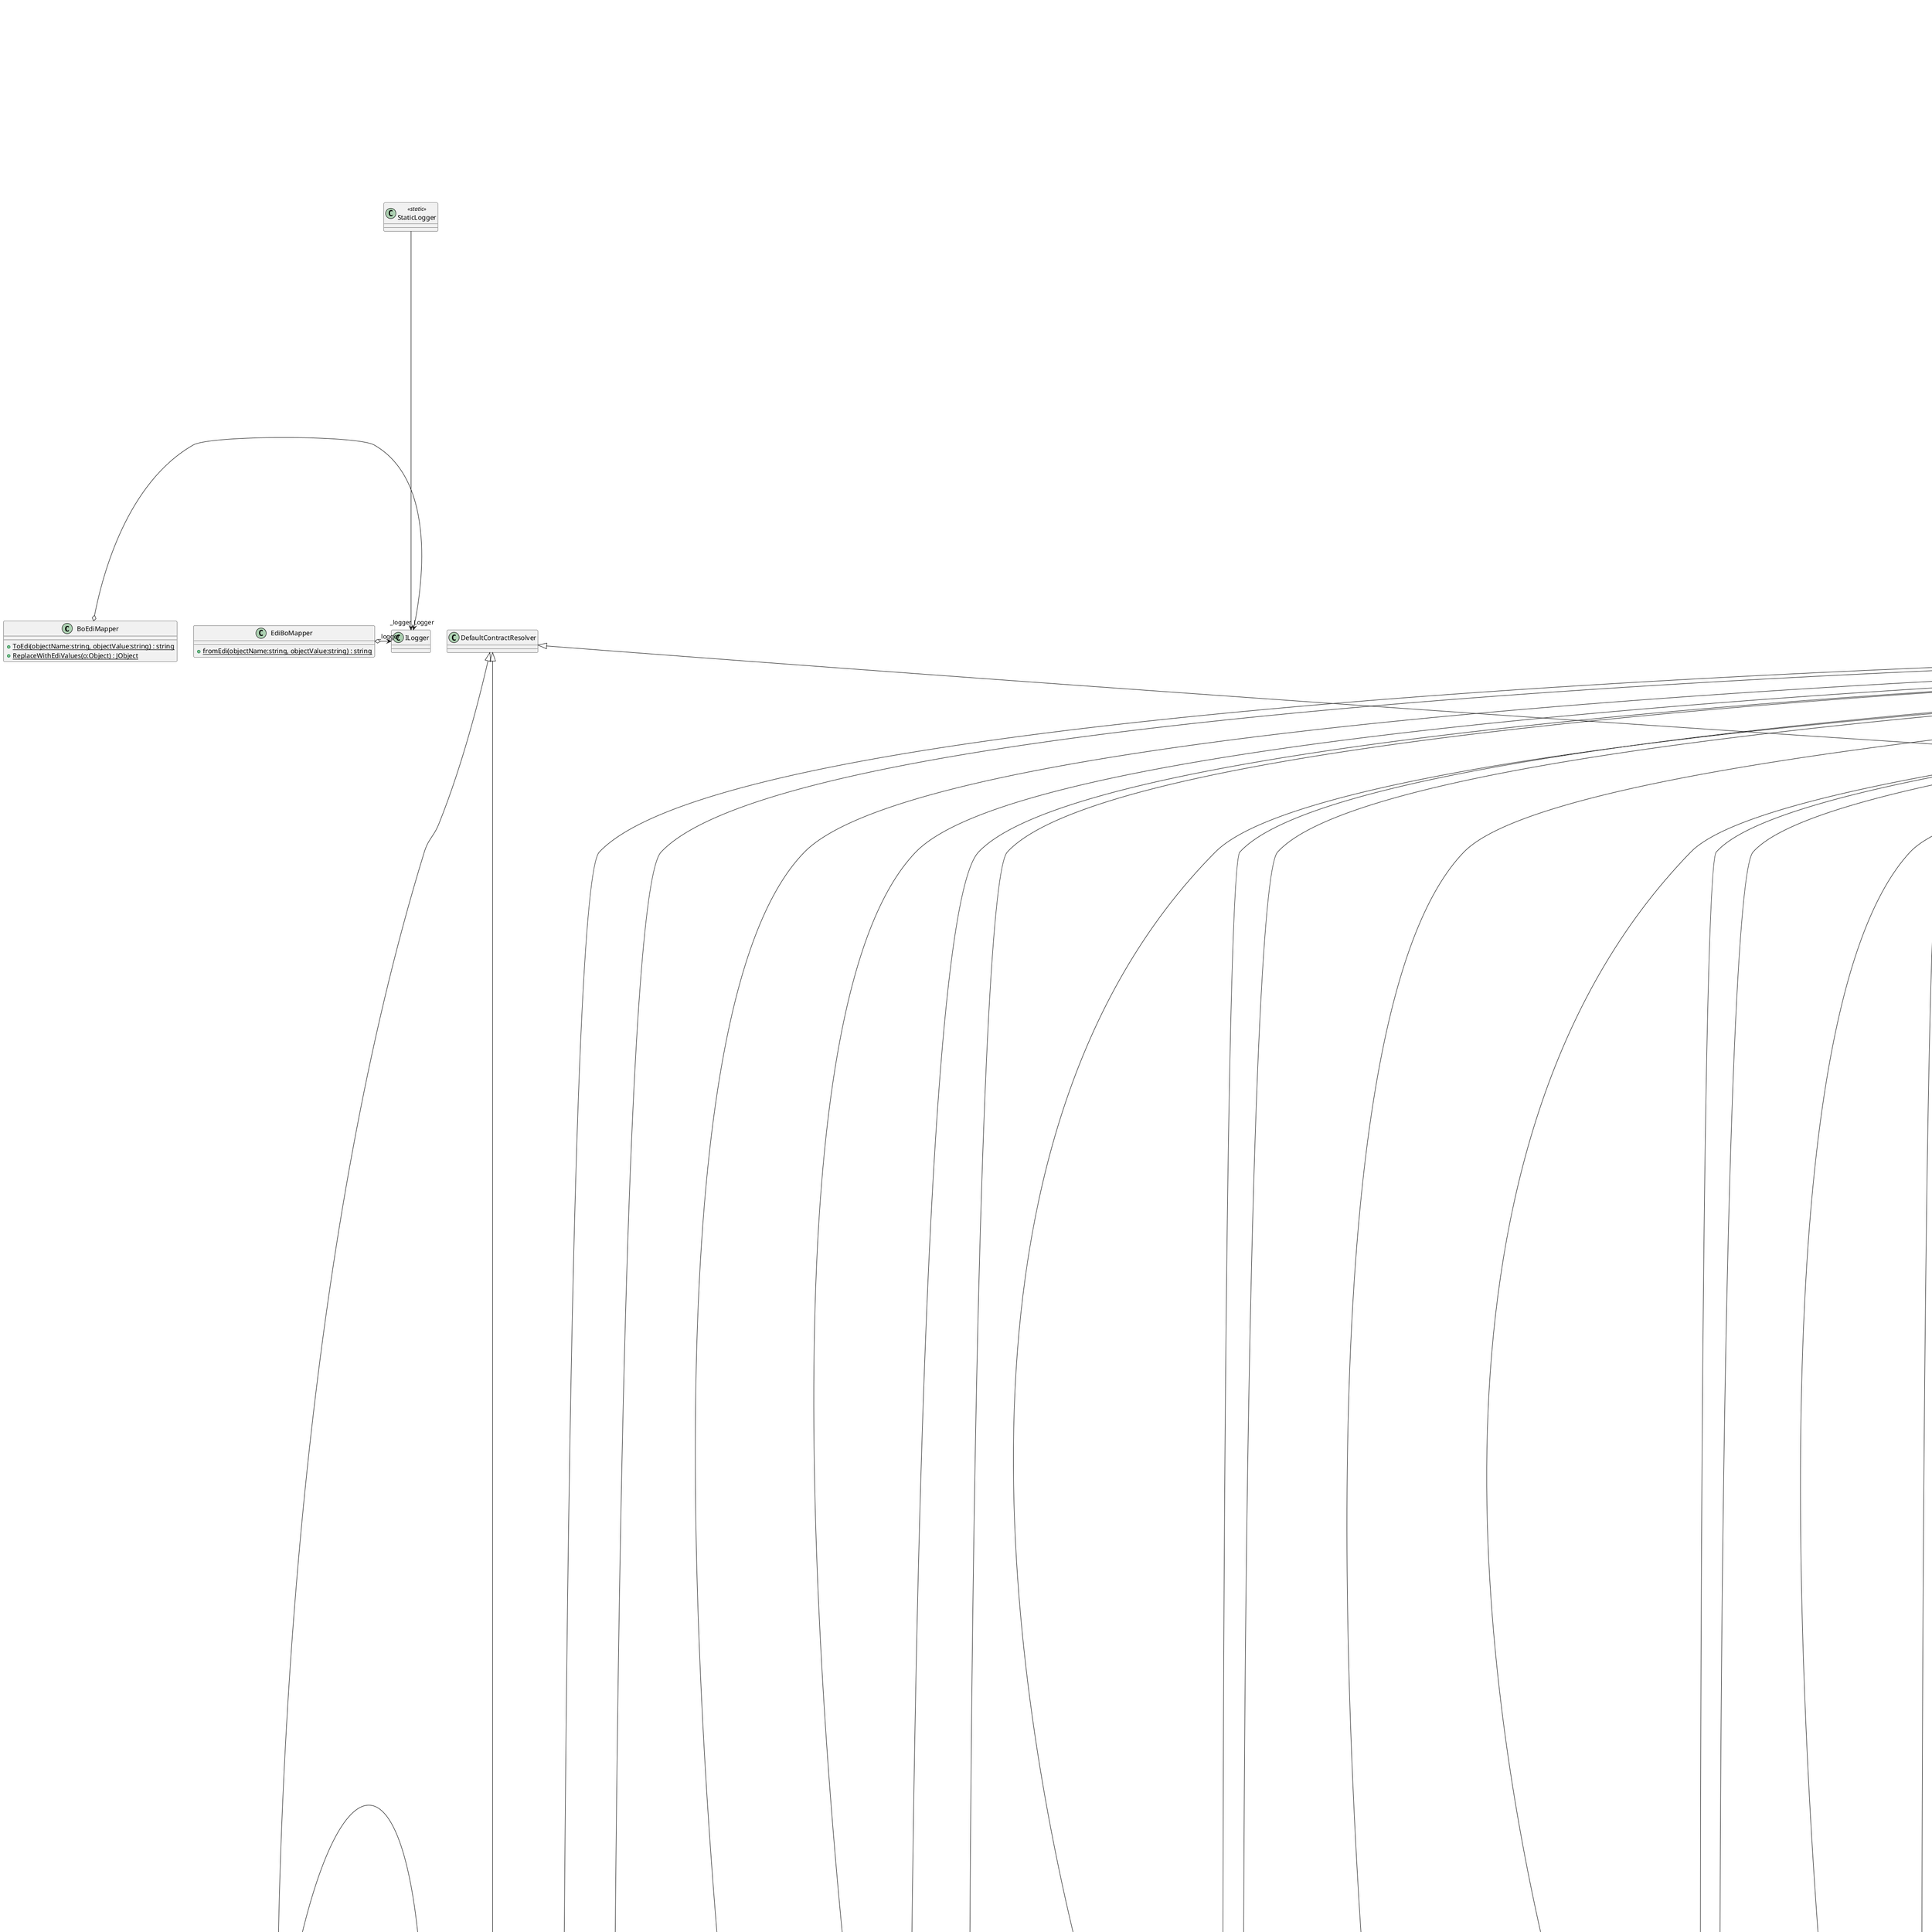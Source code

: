 @startuml
class BoEdiMapper {
    + {static} ToEdi(objectName:string, objectValue:string) : string
    + {static} ReplaceWithEdiValues(o:Object) : JObject
}
BoEdiMapper o-> "_logger" ILogger
abstract class BoMapper {
    + {static} <<readonly>> packagePrefix : string = "BO4E.BO"
    + {static} MapObject(jobject:JObject, lenient:LenientParsing) : BusinessObject
    + {static} MapObject(jobject:JObject, userPropertiesWhiteList:HashSet<string>, lenient:LenientParsing) : BusinessObject
    + {static} MapObject(businessObjectName:string, jobject:JObject, lenient:LenientParsing) : BusinessObject
    + {static} MapObject(businessObjectType:Type, jobject:JObject, lenient:LenientParsing) : BusinessObject
    + {static} MapObject(jobject:JObject, lenient:LenientParsing) : BusinessObjectType
    + {static} MapObject(businessObjectName:string, jobject:JObject, userPropertiesWhiteList:HashSet<string>, lenient:LenientParsing) : BusinessObject
    + {static} MapObject(businessObjectType:Type, jobject:JObject, userPropertiesWhiteList:HashSet<string>, lenient:LenientParsing) : BusinessObject
    + {static} MapObject(jobject:JObject, userPropertiesWhiteList:HashSet<string>, lenient:LenientParsing) : BusinessObjectType
    + {static} GetValidBoNames() : HashSet<string>
    + {static} GetTypeForBoName(businessObjectName:string) : Type
    + {static} GetJsonSchemeFor(businessObjectName:string) : JSchema
    + {static} GetJsonSchemeFor(businessObjectType:Type) : JSchema
    + {static} GetAnnotatedFields(boName:string) : FieldInfo[]
    + {static} GetAnnotatedFields(type:Type) : FieldInfo[]
    + {static} GetAnnotatedFields(boType:Type, attributeType:Type) : FieldInfo[]
    + {static} GetAnnotatedFields(boName:string, attributeType:Type) : FieldInfo[]
}
class EdiBoMapper {
    + {static} fromEdi(objectName:string, objectValue:string) : string
}
EdiBoMapper o-> "_logger" ILogger
class StaticLogger <<static>> {
}
StaticLogger --> "Logger" ILogger
class UserPropertiesDataContractResolver {
    + UserPropertiesDataContractResolver(userPropertiesWhiteList:HashSet<string>)
    + <<override>> ResolveContract(type:Type) : JsonContract
}
DefaultContractResolver <|-- UserPropertiesDataContractResolver
UserPropertiesDataContractResolver o-> "Instance" UserPropertiesDataContractResolver
class Angebot {
    + Angebotsnummer : string <<get>> <<set>>
    + Anfragereferenz : string <<get>> <<set>>
    + Angebotsdatum : string <<get>> <<set>>
}
class "List`1"<T> {
}
BusinessObject <|-- Angebot
Angebot --> "Sparte" Sparte
Angebot --> "Bindefrist" DateTime
Angebot --> "Angebotgeber" Geschaeftspartner
Angebot --> "Angebotnehmer" Geschaeftspartner
Angebot --> "UnterzeichnerAngebotsnehmer" Ansprechpartner
Angebot --> "UnterzeichnerAngebotsgeber" Ansprechpartner
Angebot --> "Varianten<Angebotsvariante>" "List`1"
class Ansprechpartner {
    + Anrede : Anrede? <<get>> <<set>>
    + IndividuelleAnrede : string <<get>> <<set>>
    + Titel : Titel?
    + Vorname : string <<get>> <<set>>
    + Nachname : string <<get>> <<set>>
    + EMailAdresse : string <<get>> <<set>>
    + Kommentar : string <<get>> <<set>>
}
class "List`1"<T> {
}
BusinessObject <|-- Ansprechpartner
Ansprechpartner --> "Geschaeftspartner" Geschaeftspartner
Ansprechpartner --> "Adresse" Adresse
Ansprechpartner --> "Rufnummer<Rufnummer>" "List`1"
Ansprechpartner --> "Zustaendigkeit<Zustaendigkeit>" "List`1"
class Benachrichtigung {
    + BenachrichtigungsId : string <<get>> <<set>>
    + Kurztext : string <<get>> <<set>>
    + Kategorie : string <<get>> <<set>>
    + Bearbeiter : string <<get>> <<set>>
    + Deadline : DateTime? <<get>> <<set>>
}
class "List`1"<T> {
}
BusinessObject <|-- Benachrichtigung
Benachrichtigung --> "Prioritaet" Prioritaet
Benachrichtigung --> "Bearbeitungsstatus" Bearbeitungsstatus
Benachrichtigung --> "ErstellungsZeitpunkt" DateTime
Benachrichtigung --> "Notizen<Notiz>" "List`1"
Benachrichtigung --> "Aufgaben<Aufgabe>" "List`1"
Benachrichtigung --> "Infos<GenericStringStringInfo>" "List`1"
abstract class BusinessObject {
    + BoTyp : string <<get>> <<set>>
    + <<const>> USER_PROPERTIES_NAME : string = "userProperties"
    + GetBoTyp() : string
    + versionStruktur : int
    + guid : string
    + GetJsonScheme() : JSchema
    + {static} GetJsonSchema(boType:Type) : JSchema
    + GetURI(includeUserProperties:bool) : Bo4eUri
    + GetBoKeyNames() : List<string>
    + {static} GetBoKeyNames(boType:Type) : List<string>
    + {static} GetExpandablePropertyNames(boType:Type) : Dictionary<string, Type>
    + {static} GetExpandableFieldNames(boTypeName:string) : Dictionary<string, Type>
    + GetBoKeys() : Dictionary<string, object>
    + {static} GetBoKeyProps(boType:Type) : List<PropertyInfo>
    + <<override>> Equals(b:object) : bool
    + Equals(b:BusinessObject) : bool
    + <<override>> GetHashCode() : int
    + <<virtual>> IsValid() : bool
}
class "IEquatable`1"<T> {
}
class "IDictionary`2"<T1,T2> {
}
class BaseSpecifiedConcreteClassConverter {
}
class BusinessObjectBaseConverter {
    + <<override>> CanConvert(objectType:Type) : bool
    + <<override>> ReadJson(reader:JsonReader, objectType:Type, existingValue:object, serializer:JsonSerializer) : object
    + <<override>> CanWrite : bool <<get>>
    + <<override>> WriteJson(writer:JsonWriter, value:object, serializer:JsonSerializer) : void
}
"IEquatable`1" "<BusinessObject>" <|-- BusinessObject
BusinessObject --> "UserProperties<string,JToken>" "IDictionary`2"
BusinessObject +-- BaseSpecifiedConcreteClassConverter
DefaultContractResolver <|-- BaseSpecifiedConcreteClassConverter
BusinessObject +-- BusinessObjectBaseConverter
JsonConverter <|-- BusinessObjectBaseConverter
class Energiemenge {
    + LokationsId : string <<get>> <<set>>
}
class "List`1"<T> {
}
class "Dictionary`2"<T1,T2> {
}
BusinessObject <|-- Energiemenge
Energiemenge --> "LokationsTyp" Lokationstyp
Energiemenge --> "Energieverbrauch<Verbrauch>" "List`1"
class Geschaeftspartner {
    + anrede : Anrede? <<get>> <<set>>
    + Title : string <<get>> <<set>>
    + Name1 : string <<get>> <<set>>
    + Name2 : string <<get>> <<set>>
    + Name3 : string <<get>> <<set>>
    + Gewerbekennzeichnung : bool <<get>> <<set>>
    + Hrnummer : string <<get>> <<set>>
    + Amtsgericht : string <<get>> <<set>>
    + UmsatzsteuerId : string <<get>> <<set>>
    + GlaeubigerId : string <<get>> <<set>>
    + EMailAdresse : string <<get>> <<set>>
    + Website : string <<get>> <<set>>
}
class "List`1"<T> {
}
BusinessObject <|-- Geschaeftspartner
Geschaeftspartner --> "Kontaktweg<Kontaktart>" "List`1"
Geschaeftspartner --> "Geschaeftspartnerrolle<Geschaeftspartnerrolle>" "List`1"
Geschaeftspartner --> "Partneradresse" Adresse
class Kosten {
}
class "List`1"<T> {
}
BusinessObject <|-- Kosten
Kosten --> "Kostenklasse" Kostenklasse
Kosten --> "Gueltigkeit" Zeitraum
Kosten --> "SummeKosten<Betrag>" "List`1"
Kosten --> "Kostenbloecke<Kostenblock>" "List`1"
Kosten --> "Kostenpositionen<Kostenposition>" "List`1"
class Marktlokation {
    + MarktlokationsId : string <<get>> <<set>>
    + Verbrauchsart : Verbrauchsart? <<get>> <<set>>
    + Unterbrechbar : bool? <<get>> <<set>>
    + NetzbetreiberCodeNr : string <<get>> <<set>>
    + GebietType : Gebiettyp? <<get>> <<set>>
    + NetzgebietNr : string <<get>> <<set>>
    + Bilanzierungsgebiet : string <<get>> <<set>>
    + GrundversorgerCodeNr : string <<get>> <<set>>
    + Gasqualitaet : Gasqualitaet? <<get>> <<set>>
    + Regelzone : string <<get>> <<set>>
    + Marktgebiet : string <<get>> <<set>>
    + Zeitreihentyp : Zeitreihentyp? <<get>> <<set>>
    + {static} ValidateId(id:string) : bool
    + {static} GetChecksum(input:string) : string
    + HasValidId() : bool
    + IsValid(checkId:bool) : bool
}
class "List`1"<T> {
}
BusinessObject <|-- Marktlokation
Marktlokation --> "Sparte" Sparte
Marktlokation --> "Energierichtung" Energierichtung
Marktlokation --> "Bilanzierungsmethode" Bilanzierungsmethode
Marktlokation --> "Netzebene" Netzebene
Marktlokation --> "Endkunde" Geschaeftspartner
Marktlokation --> "Lokationsadresse" Adresse
Marktlokation --> "Geoadresse" Geokoordinaten
Marktlokation --> "Katasterinformation" Katasteradresse
Marktlokation --> "Marktrollen<COM.Marktrolle>" "List`1"
Marktlokation --> "Zaehlwerke<Zaehlwerk>" "List`1"
Marktlokation --> "Verbrauchsmenge<Verbrauch>" "List`1"
Marktlokation --> "Messlokationen<Messlokation>" "List`1"
Marktlokation --> "ZugehoerigeMesslokationen<Messlokationszuordnung>" "List`1"
class Marktteilnehmer {
    + Rollencodenummer : string <<get>> <<set>>
    + Makoadresse : string <<get>> <<set>>
}
Geschaeftspartner <|-- Marktteilnehmer
Marktteilnehmer --> "Marktrolle" Marktrolle
Marktteilnehmer --> "Rollencodetyp" Rollencodetyp
Marktteilnehmer --> "Ansprechpartner" Ansprechpartner
class Messlokation {
    + MesslokationsId : string <<get>> <<set>>
    + NetzebeneMessung : Netzebene? <<get>> <<set>>
    + MessgebietNr : string <<get>> <<set>>
    + GrundzustaendigerMSBCodeNr : string <<get>> <<set>>
    + GrundzustaendigerMSBIMCodeNr : string <<get>> <<set>>
    + GrundzustaendigerMDLCodeNr : string <<get>> <<set>>
    + Bilanzierungsmethode : Bilanzierungsmethode? <<get>> <<set>>
    + Abrechnungmessstellenbetriebnna : bool? <<get>> <<set>>
    + Gasqualitaet : Gasqualitaet? <<get>> <<set>>
    + Verlustfaktor : decimal? <<get>> <<set>>
    + {static} ValidateId(id:string) : bool
    + HasValidId() : bool
    + IsValid(checkId:bool) : bool
}
class "List`1"<T> {
}
BusinessObject <|-- Messlokation
Messlokation --> "Sparte" Sparte
Messlokation --> "Messadresse" Adresse
Messlokation --> "Geoadresse" Geokoordinaten
Messlokation --> "Katasterinformation" Katasteradresse
Messlokation --> "Geraete<Hardware>" "List`1"
Messlokation --> "Messdienstleistung<Dienstleistung>" "List`1"
Messlokation --> "Messlokationszaehler<Zaehler>" "List`1"
Messlokation --> "Marktrollen<COM.Marktrolle>" "List`1"
class Preisblatt {
    + Bezeichnung : string <<get>> <<set>>
}
class "List`1"<T> {
}
BusinessObject <|-- Preisblatt
Preisblatt --> "Gueltigkeit" Zeitraum
Preisblatt --> "Preispositionen<Preisposition>" "List`1"
class PreisblattDienstleistung {
    + Geraetedetails : Bilanzierungsmethode? <<get>> <<set>>
}
Preisblatt <|-- PreisblattDienstleistung
PreisblattDienstleistung --> "Dienstleistungsdetails" Dienstleistungstyp
PreisblattDienstleistung --> "Herausgeber" Marktteilnehmer
class PreisblattKonzessionsabgabe {
}
Preisblatt <|-- PreisblattKonzessionsabgabe
PreisblattKonzessionsabgabe --> "sparte" Sparte
PreisblattKonzessionsabgabe --> "KundengruppeKA" KundengruppeKA
class PreisblattMessung {
}
class "List`1"<T> {
}
Preisblatt <|-- PreisblattMessung
PreisblattMessung --> "Sparte" Sparte
PreisblattMessung --> "Bilanzierungsmethode" Bilanzierungsmethode
PreisblattMessung --> "Messebene" Netzebene
PreisblattMessung --> "InklusiveDienstleistung<Dienstleistungstyp>" "List`1"
PreisblattMessung --> "Basisgeraet" Geraeteeigenschaften
PreisblattMessung --> "InklusiveGeraete<Geraeteeigenschaften>" "List`1"
PreisblattMessung --> "Herausgeber" Marktteilnehmer
class PreisblattNetznutzung {
}
Preisblatt <|-- PreisblattNetznutzung
PreisblattNetznutzung --> "Sparte" Sparte
PreisblattNetznutzung --> "Bilanzierungsmethode" Bilanzierungsmethode
PreisblattNetznutzung --> "Netzebene" Netzebene
PreisblattNetznutzung --> "Kundengruppe" Kundengruppe
PreisblattNetznutzung --> "Herausgeber" Marktteilnehmer
class PreisblattUmlagen {
}
Preisblatt <|-- PreisblattUmlagen
PreisblattUmlagen --> "Sparte" Sparte
class Rechnung {
    + Rechnungstitel : string <<get>> <<set>>
    + Rechnungsstatus : Rechnungsstatus? <<get>> <<set>>
    + Storno : bool <<get>> <<set>>
    + Rechnungsnummer : string <<get>> <<set>>
    + OriginalRechnungsnummer : string <<get>> <<set>>
    + Rechnung()
    + Rechnung(sapPrintDocument:JObject)
}
class "List`1"<T> {
}
BusinessObject <|-- Rechnung
Rechnung --> "Rechnungsdatum" DateTime
Rechnung --> "Faelligkeitsdatum" DateTime
Rechnung --> "Rechnungsstyp" Rechnungstyp
Rechnung --> "Rechnungsperiode" Zeitraum
Rechnung --> "Rechnungsersteller" Geschaeftspartner
Rechnung --> "Rechnungsempfaenger" Geschaeftspartner
Rechnung --> "Gesamtnetto" Betrag
Rechnung --> "Gesamtsteuer" Betrag
Rechnung --> "Gesamtbrutto" Betrag
Rechnung --> "Vorausgezahlt" Betrag
Rechnung --> "rabattBrutto" Betrag
Rechnung --> "Zuzahlen" Betrag
Rechnung --> "Steuerbetraege<Steuerbetrag>" "List`1"
Rechnung --> "Rechnungspositionen<Rechnungsposition>" "List`1"
class Region {
    + Bezeichnung : string <<get>> <<set>>
}
class "List`1"<T> {
}
BusinessObject <|-- Region
Region --> "PositivListe<Regionskriterium>" "List`1"
Region --> "NegativListe<Regionskriterium>" "List`1"
class Vertrag {
    + Vertragsnummer : string <<get>> <<set>>
    + Beschreibung : string <<get>> <<set>>
    + Gemeinderabatt : decimal? <<get>> <<set>>
    + Vertrag()
}
class "List`1"<T> {
}
BusinessObject <|-- Vertrag
Vertrag --> "Vertragsart" Vertragsart
Vertrag --> "Vertragstatus" Vertragstatus
Vertrag --> "Sparte" Sparte
Vertrag --> "Vertragsbeginn" DateTime
Vertrag --> "Vertragsende" DateTime
Vertrag --> "Vertragspartner1" Geschaeftspartner
Vertrag --> "Vertragspartner2" Geschaeftspartner
Vertrag --> "Unterzeichnervp1<Unterschrift>" "List`1"
Vertrag --> "Unterzeichnervp2<Unterschrift>" "List`1"
Vertrag --> "Vertragskonditionen" Vertragskonditionen
Vertrag --> "Vertragsteile<Vertragsteil>" "List`1"
Vertrag --> "Korrespondenzpartner" Geschaeftspartner
class Zaehler {
    + Zaehlernummer : string <<get>> <<set>>
    + EichungBis : DateTime? <<get>> <<set>>
    + LetzteEichung : DateTime? <<get>> <<set>>
    + Gateway : string <<get>> <<set>>
    + Fernschaltung : Fernschaltung? <<get>> <<set>>
    + Messwerterfassung : Messwerterfassung? <<get>> <<set>>
}
class "List`1"<T> {
}
BusinessObject <|-- Zaehler
Zaehler --> "Sparte" Sparte
Zaehler --> "Zaehlerauspraegung" Zaehlerauspraegung
Zaehler --> "Zaehlertyp" Zaehlertyp
Zaehler --> "Tarifart" Tarifart
Zaehler --> "zaehlerkonstante" Decimal
Zaehler --> "Zaehlwerke<Zaehlwerk>" "List`1"
Zaehler --> "Zaehlerhersteller" Geschaeftspartner
class Adresse {
    + Postleitzahl : string <<get>> <<set>>
    + Ort : string <<get>> <<set>>
    + Strasse : string <<get>> <<set>>
    + Hausnummer : string <<get>> <<set>>
    + Postfach : string <<get>> <<set>>
    + Adresszusatz : string <<get>> <<set>>
    + CoErgaenzung : string <<get>> <<set>>
    + Landescode : Landescode? <<get>> <<set>>
}
COM <|-- Adresse
class Angebotsposition {
    + Positionsbezeichung : string <<get>> <<set>>
}
COM <|-- Angebotsposition
Angebotsposition --> "Positionsmenge" Menge
Angebotsposition --> "Positionspreis" Preis
Angebotsposition --> "Positionsbetrag" Betrag
class Angebotsteil {
    + AnfrageSubreferenz : string <<get>> <<set>>
}
class "List`1"<T> {
}
COM <|-- Angebotsteil
Angebotsteil --> "Lieferstellenangebotsteil<Marktlokation>" "List`1"
Angebotsteil --> "Gesamtmengeangebotsteil" Menge
Angebotsteil --> "Gesamtkostenangebotsteil" Betrag
Angebotsteil --> "Positionen<Angebotsposition>" "List`1"
class Angebotsvariante {
    + Beschreibung : string <<get>> <<set>>
}
class "List`1"<T> {
}
COM <|-- Angebotsvariante
Angebotsvariante --> "Angebotsstatus" Angebotsstatus
Angebotsvariante --> "Erstelldatum" DateTime
Angebotsvariante --> "Bindefrist" DateTime
Angebotsvariante --> "Gesamtmenge" Menge
Angebotsvariante --> "Gesamtkosten" Betrag
Angebotsvariante --> "Teile<Angebotsteil>" "List`1"
class AufAbschlag {
    + Bezeichnung : string <<get>> <<set>>
    + Beschreibung : string <<get>> <<set>>
    + AufAbschlagstyp : AufAbschlagstyp? <<get>> <<set>>
    + aufAbschlagsziel : AufAbschlagsziel? <<get>> <<set>>
    + Einheit : Waehrungseinheit? <<get>> <<set>>
    + Website : string <<get>> <<set>>
}
class "List`1"<T> {
}
COM <|-- AufAbschlag
AufAbschlag --> "Gueltigkeitszeitraum" Zeitraum
AufAbschlag --> "Staffeln<Preisstaffel>" "List`1"
class Aufgabe {
    + AufgabenId : string <<get>> <<set>>
    + Beschreibung : string <<get>> <<set>>
    + Deadline : DateTime? <<get>> <<set>>
    + Ausgefuehrt : bool <<get>> <<set>>
    + Ausfuehrungszeitpunkt : DateTime? <<get>> <<set>>
    + Ausfuehrender : string <<get>> <<set>>
}
COM <|-- Aufgabe
class Ausschreibungsdetail {
    + LokationsId : string <<get>> <<set>>
    + Lokationsbezeichung : string <<get>> <<set>>
    + Netzbetreiber : string <<get>> <<set>>
    + Kunde : string <<get>> <<set>>
    + Zaehlernummer : string <<get>> <<set>>
    + Zaehlertechnik : Zaehlertyp? <<get>> <<set>>
    + LastgangVorhanden : bool? <<get>> <<set>>
}
COM <|-- Ausschreibungsdetail
Ausschreibungsdetail --> "NetzebeneLieferung" Netzebene
Ausschreibungsdetail --> "NetzebeneMessung" Netzebene
Ausschreibungsdetail --> "Lokationsadresse" Adresse
Ausschreibungsdetail --> "Rechnungsadresse" Adresse
Ausschreibungsdetail --> "PrognoseJahresarbeit" Menge
Ausschreibungsdetail --> "PrognoseArbeitLieferzeitraum" Menge
Ausschreibungsdetail --> "PrognoseLeistung" Menge
Ausschreibungsdetail --> "Lieferzeitraum" Zeitraum
class Ausschreibungslos {
    + Losnummer : string <<get>> <<set>>
    + Bezeichung : string <<get>> <<set>>
    + Bemerkung : string <<get>> <<set>>
    + BetreutDurch : string <<get>> <<set>>
    + AnzahlLieferstellen : int <<get>> <<set>>
}
class "List`1"<T> {
}
COM <|-- Ausschreibungslos
Ausschreibungslos --> "Preismodell" Preismodell
Ausschreibungslos --> "Energieart" Sparte
Ausschreibungslos --> "WunschRechnungslegung" Rechnungslegung
Ausschreibungslos --> "WunschVertragsform" Vertragsform
Ausschreibungslos --> "Lieferstellen<Ausschreibungsdetail>" "List`1"
Ausschreibungslos --> "Gesamtmenge" Menge
Ausschreibungslos --> "WunschMindestmenge" Menge
Ausschreibungslos --> "WunschMaximalmenge" Menge
Ausschreibungslos --> "Wiederholungsintervall" Zeitraum
Ausschreibungslos --> "lieferzeitraum" Zeitraum
Ausschreibungslos --> "WunschKuendingungsfrist" Zeitraum
Ausschreibungslos --> "WunschZahlungsziel" Zeitraum
class Betrag {
    + Wert : decimal <<get>> <<set>>
}
COM <|-- Betrag
Betrag --> "Waehrung" Waehrungscode
abstract class COM {
    + <<override>> Equals(b:object) : bool
    + Equals(b:COM) : bool
    + <<override>> GetHashCode() : int
    + IsValid() : bool
    + Guid : string <<get>> <<set>>
}
class "IEquatable`1"<T> {
}
class "IDictionary`2"<T1,T2> {
}
"IEquatable`1" "<COM>" <|-- COM
COM --> "UserProperties<string,JToken>" "IDictionary`2"
class Dienstleistung {
    + Bezeichnung : string <<get>> <<set>>
}
COM <|-- Dienstleistung
Dienstleistung --> "Dienstleistungstyp" Dienstleistungstyp
class Energieherkunft {
    + AnteilProzent : decimal <<get>> <<set>>
}
COM <|-- Energieherkunft
Energieherkunft --> "Erzeugungsart" Erzeugungsart
class Energiemix {
    + Energiemixnummer : int <<get>> <<set>>
    + Bezeichnung : string <<get>> <<set>>
    + Bemerkung : string <<get>> <<set>>
    + Gueltigkeitsjahr : int <<get>> <<set>>
    + CO2Emission : decimal? <<get>> <<set>>
    + Atommuell : decimal? <<get>> <<set>>
    + OekoTopTen : bool? <<get>> <<set>>
    + Website : string <<get>> <<set>>
}
class "List`1"<T> {
}
COM <|-- Energiemix
Energiemix --> "Energieart" Sparte
Energiemix --> "oekozertifikat<Oekozertifikat>" "List`1"
Energiemix --> "Oekolabel<Oekolabel>" "List`1"
Energiemix --> "Anteil<Energieherkunft>" "List`1"
class GenericStringStringInfo {
    + KeyColumn : string <<get>> <<set>>
    + Value : string <<get>> <<set>>
    + ToKeyValuePair() : KeyValuePair<string, string>
}
COM <|-- GenericStringStringInfo
class Geokoordinaten {
    + Breitengrad : decimal <<get>> <<set>>
    + Laengengrad : decimal <<get>> <<set>>
}
COM <|-- Geokoordinaten
class Geraet {
    + Geraetenummer : string <<get>> <<set>>
}
COM <|-- Geraet
Geraet --> "Geraeteeigenschaften" Geraeteeigenschaften
class Geraeteeigenschaften {
    + Geraetemerkmal : Geraetemerkmal? <<get>> <<set>>
}
COM <|-- Geraeteeigenschaften
Geraeteeigenschaften --> "Geraetetyp" Geraetetyp
class Hardware {
    + Bezeichnung : string <<get>> <<set>>
    + Geraetenummer : string <<get>> <<set>>
    + Geraetereferenz : string <<get>> <<set>>
}
COM <|-- Hardware
Hardware --> "Geraetetyp" Geraetetyp
Hardware --> "Geraeteeigenschaften" Geraeteeigenschaften
class Katasteradresse {
    + Gemarkung_flur : string <<get>> <<set>>
    + Flurstueck : string <<get>> <<set>>
}
COM <|-- Katasteradresse
class Konzessionsabgabe {
    + Kosten : decimal <<get>> <<set>>
    + Kategorie : string <<get>> <<set>>
}
COM <|-- Konzessionsabgabe
Konzessionsabgabe --> "Satz" AbgabeArt
class Kostenblock {
    + Kostenblockbezeichnung : string <<get>> <<set>>
}
class "List`1"<T> {
}
COM <|-- Kostenblock
Kostenblock --> "SummeKostenblock" Betrag
Kostenblock --> "Kostenpositionen<Kostenposition>" "List`1"
class Kostenposition {
    + Positionstitel : string <<get>> <<set>>
    + Von : DateTime? <<get>> <<set>>
    + Bis : DateTime? <<get>> <<set>>
    + Artikelbezeichnung : string <<get>> <<set>>
    + Artikeldetail : string <<get>> <<set>>
}
COM <|-- Kostenposition
Kostenposition --> "Menge" Menge
Kostenposition --> "Zeitmenge" Menge
Kostenposition --> "Einzelpreis" Preis
Kostenposition --> "BetragKostenposition" Betrag
class KriteriumsWert {
    + Wert : string <<get>> <<set>>
}
COM <|-- KriteriumsWert
KriteriumsWert --> "Kriterium" Tarifregionskriterium
class Marktrolle {
    + Rollencodenummer : string <<get>> <<set>>
    + Code : string <<get>> <<set>>
}
COM <|-- Marktrolle
class Menge {
    + Wert : decimal <<get>> <<set>>
}
COM <|-- Menge
Menge --> "Einheit" Mengeneinheit
class Messlokationszuordnung {
    + MesslokationsId : string <<get>> <<set>>
    + Arithmetik : ArithmetischeOperation? <<get>> <<set>>
    + GueltigSeit : DateTime? <<get>> <<set>>
    + GueltigBis : DateTime? <<get>> <<set>>
}
COM <|-- Messlokationszuordnung
class Notiz {
    + Autor : string <<get>> <<set>>
    + Inhalt : string <<get>> <<set>>
    + CleanUpSapNotes(context:StreamingContext) : void
}
COM <|-- Notiz
Notiz --> "Zeitpunkt" DateTime
class PhysikalischerWert {
    + Wert : decimal <<get>> <<set>>
    + PhysikalischerWert(wert:decimal, einheit:Mengeneinheit)
    + PhysikalischerWert(wert:decimal, einheitString:string)
}
COM <|-- PhysikalischerWert
PhysikalischerWert --> "Einheit" Mengeneinheit
class PositionsAufAbschlag {
    + Bezeichnung : string <<get>> <<set>>
    + Beschreibung : string <<get>> <<set>>
    + AufAbschlagswert : decimal <<get>> <<set>>
}
COM <|-- PositionsAufAbschlag
PositionsAufAbschlag --> "AufAbschlagstyp" AufAbschlagstyp
PositionsAufAbschlag --> "AufAbschlagswaehrung" Waehrungseinheit
class Preis {
    + Wert : decimal <<get>> <<set>>
    + Status : Preisstatus? <<get>> <<set>>
}
COM <|-- Preis
Preis --> "Einheit" Waehrungseinheit
Preis --> "Bezugswert" Mengeneinheit
class Preisgarantie {
    + Beschreibung : string <<get>> <<set>>
}
COM <|-- Preisgarantie
Preisgarantie --> "Preisgarantietyp" Preisgarantietyp
Preisgarantie --> "ZeitlicheGueltigkeit" Zeitraum
class Preisposition {
    + Leistungsbezeichung : string <<get>> <<set>>
    + Zeitbasis : Zeiteinheit? <<get>> <<set>>
    + Tarifzeit : Tarifzeit? <<get>> <<set>>
    + BdewArtikelnummer : BDEWArtikelnummer? <<get>> <<set>>
    + Zonungsgroesse : Bemessungsgroesse? <<get>> <<set>>
}
class "List`1"<T> {
}
COM <|-- Preisposition
Preisposition --> "Berechnungsmethode" Kalkulationsmethode
Preisposition --> "Leistungstyp" Leistungstyp
Preisposition --> "Preiseinheit" Waehrungseinheit
Preisposition --> "Bezugsgroesse" Mengeneinheit
Preisposition --> "Zu_abschlaege" PositionsAufAbschlag
Preisposition --> "Preisstaffeln<Preisstaffel>" "List`1"
class Preisstaffel {
    + Einheitspreis : decimal <<get>> <<set>>
    + StaffelgrenzeVon : decimal <<get>> <<set>>
    + StaffelgrenzeBis : decimal <<get>> <<set>>
}
COM <|-- Preisstaffel
Preisstaffel --> "Sigmoidparameter" Sigmoidparameter
class Rechnungsposition {
    + Positionsnummer : int <<get>> <<set>>
    + Positionstext : string <<get>> <<set>>
    + Zeiteinheit : Mengeneinheit? <<get>> <<set>>
    + Artikelnummer : BDEWArtikelnummer? <<get>> <<set>>
    + LokationsId : string <<get>> <<set>>
    + VertragskontoId : string <<get>> <<set>>
    + VertragsId : string <<get>> <<set>>
    + Status : RechnungspositionsStatus? <<get>> <<set>>
}
COM <|-- Rechnungsposition
Rechnungsposition --> "LieferungVon" DateTime
Rechnungsposition --> "LieferungBis" DateTime
Rechnungsposition --> "PositionsMenge" Menge
Rechnungsposition --> "ZeitbezogeneMenge" Menge
Rechnungsposition --> "Einzelpreis" Preis
Rechnungsposition --> "TeilsummeNetto" Betrag
Rechnungsposition --> "TeilrabattNetto" Betrag
Rechnungsposition --> "TeilsummeSteuer" Steuerbetrag
class RechnungspositionFlat {
    + Positionsnummer : int <<get>> <<set>>
    + Positionstext : string <<get>> <<set>>
    + LokationsId : string <<get>> <<set>>
    + VertragskontoId : string <<get>> <<set>>
    + PreisWert : decimal <<get>> <<set>>
    + PreisStatus : Preisstatus? <<get>> <<set>>
    + PositionsMengeWert : decimal? <<get>> <<set>>
    + PositionsMengeEinheit : Mengeneinheit? <<get>> <<set>>
    + VertragsId : string <<get>> <<set>>
    + Status : RechnungspositionsStatus? <<get>> <<set>>
    + RechnungspositionFlat(rp:Rechnungsposition)
    + ToRechnungsposition() : Rechnungsposition
    + RechnungspositionFlat()
}
COM <|-- RechnungspositionFlat
RechnungspositionFlat --> "LieferungVon" DateTime
RechnungspositionFlat --> "LieferungBis" DateTime
RechnungspositionFlat --> "PreisEinheit" Waehrungseinheit
RechnungspositionFlat --> "PreisBezugswert" Mengeneinheit
class RegionaleGueltigkeit {
}
class "List`1"<T> {
}
COM <|-- RegionaleGueltigkeit
RegionaleGueltigkeit --> "Gueltigkeitstyp" Gueltigkeitstyp
RegionaleGueltigkeit --> "KriteriumsWerte<KriteriumsWert>" "List`1"
class RegionalePreisgarantie {
}
Preisgarantie <|-- RegionalePreisgarantie
RegionalePreisgarantie --> "RegionaleGueltigkeit" RegionaleGueltigkeit
class RegionalePreisstaffel {
}
Preisstaffel <|-- RegionalePreisstaffel
RegionalePreisstaffel --> "RegionaleGueltigkeit" RegionaleGueltigkeit
class RegionalerAufAbschlag {
    + Bezeichnung : string <<get>> <<set>>
    + Beschreibung : string <<get>> <<set>>
    + AufAbschlagstyp : AufAbschlagstyp? <<get>> <<set>>
    + AufAbschlagsziel : AufAbschlagsziel? <<get>> <<set>>
    + Einheit : Waehrungseinheit? <<get>> <<set>>
    + Website : string <<get>> <<set>>
    + Tarifnamensaenderungen : string <<get>> <<set>>
}
class "List`1"<T> {
}
COM <|-- RegionalerAufAbschlag
RegionalerAufAbschlag --> "Zusatzprodukte<string>" "List`1"
RegionalerAufAbschlag --> "Voraussetzungen<string>" "List`1"
RegionalerAufAbschlag --> "Gueltigkeitszeitraum" Zeitraum
RegionalerAufAbschlag --> "Energiemixaenderung" Energiemix
RegionalerAufAbschlag --> "Vertagskonditionsaenderung" Vertragskonditionen
RegionalerAufAbschlag --> "Garantieaenderung" Preisgarantie
RegionalerAufAbschlag --> "Einschraenkungsaenderung" Tarifeinschraenkung
RegionalerAufAbschlag --> "Staffeln<RegionalePreisstaffel>" "List`1"
class RegionaleTarifpreisposition {
    + Einheit : string <<get>> <<set>>
    + Mengeneinheitstaffel : Mengeneinheit? <<get>> <<set>>
}
class "List`1"<T> {
}
COM <|-- RegionaleTarifpreisposition
RegionaleTarifpreisposition --> "Preistyp" Preistyp
RegionaleTarifpreisposition --> "Bezugseinheit" Mengeneinheit
RegionaleTarifpreisposition --> "Preisstaffeln<RegionalePreisstaffel>" "List`1"
class Regionskriterium {
    + Sparte : Sparte? <<get>> <<set>>
    + Wert : string <<get>> <<set>>
}
COM <|-- Regionskriterium
Regionskriterium --> "Gueltigkeitstyp" Gueltigkeitstyp
Regionskriterium --> "Mengenoperator" Mengenoperator
Regionskriterium --> "Regionskriteriumtyp" Regionskriteriumtyp
class Rufnummer {
    + rufnummer : string <<get>> <<set>>
}
COM <|-- Rufnummer
Rufnummer --> "Nummerntyp" Rufnummernart
class Sigmoidparameter {
    + A : decimal <<get>> <<set>>
    + B : decimal <<get>> <<set>>
    + C : decimal <<get>> <<set>>
    + D : decimal <<get>> <<set>>
}
COM <|-- Sigmoidparameter
class Steuerbetrag {
    + Basiswert : decimal <<get>> <<set>>
    + Steuerwert : decimal <<get>> <<set>>
}
COM <|-- Steuerbetrag
Steuerbetrag --> "Steuerkennzeichen" Steuerkennzeichen
Steuerbetrag --> "Waehrung" Waehrungscode
class Tarifberechnungsparameter {
    + Berechnungsmethode : Tarifkalkulationsmethode? <<get>> <<set>>
    + MesspreisInGPEnthalten : string <<get>> <<set>>
    + Messpreistyp : Messpreistyp? <<get>> <<set>>
    + KwInklusive : decimal? <<get>> <<set>>
    + KwWeitereMengen : decimal? <<get>> <<set>>
    + MesspreisBeruecksichtigen : bool? <<get>> <<set>>
}
COM <|-- Tarifberechnungsparameter
Tarifberechnungsparameter --> "HoechstpreisNT" Preis
Tarifberechnungsparameter --> "HoechstpreisHT" Preis
Tarifberechnungsparameter --> "Mindestpreis" Preis
class Tarifeinschraenkung {
}
class "List`1"<T> {
}
COM <|-- Tarifeinschraenkung
Tarifeinschraenkung --> "Zusatzprodukte<string>" "List`1"
Tarifeinschraenkung --> "Voraussetzungen<Voraussetzungen>" "List`1"
Tarifeinschraenkung --> "Einschraenkungzaehler" Geraet
Tarifeinschraenkung --> "Einschraenkungleistung" Menge
class Tarifpreisposition {
    + Mengeneinheitstaffel : Mengeneinheit? <<get>> <<set>>
}
COM <|-- Tarifpreisposition
Tarifpreisposition --> "Preistyp" Preistyp
Tarifpreisposition --> "Einheit" Waehrungseinheit
Tarifpreisposition --> "Bezugseinheit" Mengeneinheit
Tarifpreisposition --> "Preisstaffeln" Preisstaffel
class Unterschrift {
    + Ort : string <<get>> <<set>>
    + Datum : DateTime? <<get>> <<set>>
    + Name : string <<get>> <<set>>
}
COM <|-- Unterschrift
class Verbrauch {
    {static} Verbrauch()
    + Obiskennzahl : string <<get>> <<set>>
    + Wert : decimal <<get>> <<set>>
    + Type : Verbrauchsmengetyp? <<get>> <<set>>
    + {static} FixSapCdsBug(v:Verbrauch) : Verbrauch
    + FixSapCdsBug() : void
}
enum SapTimezone {
    UTC,
    GMT,
    CET,
    MEZ,
    CEST,
    MESZ,
}
COM <|-- Verbrauch
Verbrauch --> "CENTRAL_EUROPE_STANDARD_TIME" TimeZoneInfo
Verbrauch --> "Startdatum" DateTime
Verbrauch --> "Enddatum" DateTime
Verbrauch --> "Wertermittlungsverfahren" Wertermittlungsverfahren
Verbrauch --> "Einheit" Mengeneinheit
Verbrauch +-- SapTimezone
class Vertragskonditionen {
    + Beschreibung : string <<get>> <<set>>
    + AnzahlAbschlaege : int? <<get>> <<set>>
    + StartAbrechnungsjahr : DateTime? <<get>> <<set>>
    + TurnusablesungIntervall : int? <<get>> <<set>>
    + NetznutzungsabrechnungIntervall : int? <<get>> <<set>>
    + Haushaltskunde : bool? <<get>> <<set>>
    + Netznutzungsvertrag : NetznutzungsVertrag? <<get>> <<set>>
    + Netznutzungszahler : Netznutzungszahler? <<get>> <<set>>
    + Netznutzungsabrechnungsvariante : Netznutzungsabrechnungsvariante? <<get>> <<set>>
    + Netznutzungsabrechnungsgrundlage : Netznutzungsabrechnungsgrundlage? <<get>> <<set>>
}
COM <|-- Vertragskonditionen
Vertragskonditionen --> "Vertragslaufzeit" Zeitraum
Vertragskonditionen --> "Kuendigungsfrist" Zeitraum
Vertragskonditionen --> "Vertragsverlaengerung" Zeitraum
Vertragskonditionen --> "Abschlagszyklus" Zeitraum
Vertragskonditionen --> "GeplanteTurnusablesung" Zeitraum
Vertragskonditionen --> "Netznutzungsabrechnung" Zeitraum
class Vertragsteil {
    + Lokation : string <<get>> <<set>>
    + Verbrauchsaufteilung : string <<get>> <<set>>
}
COM <|-- Vertragsteil
Vertragsteil --> "Vertragsteilbeginn" DateTime
Vertragsteil --> "Vertragsteilende" DateTime
Vertragsteil --> "VertraglichFixierteMenge" Menge
Vertragsteil --> "MinimaleAbnahmemenge" Menge
Vertragsteil --> "MaximaleAbnahmemenge" Menge
Vertragsteil --> "Jahresverbrauchsprognose" Menge
Vertragsteil --> "Kundenwert" Menge
class Zaehlwerk {
    + ZaehlwerkId : string <<get>> <<set>>
    + Bezeichnung : string <<get>> <<set>>
    + ObisKennzahl : string <<get>> <<set>>
    + Wandlerfaktor : decimal <<get>> <<set>>
    + Kennzahl : string <<get>> <<set>>
    + Schwachlastfaehig : Schwachlastfaehig? <<get>> <<set>>
    + Verbrauchsart : Verbrauchsart? <<get>> <<set>>
    + Unterbrechbarkeit : Unterbrechbarkeit? <<get>> <<set>>
    + Waermenutzung : Waermenutzung? <<get>> <<set>>
    + Steuerbefreit : bool? <<get>> <<set>>
    + Vorkommastelle : int? <<get>> <<set>>
    + Nachkommastelle : int? <<get>> <<set>>
}
class "List`1"<T> {
}
COM <|-- Zaehlwerk
Zaehlwerk --> "Richtung" Energierichtung
Zaehlwerk --> "Einheit" Mengeneinheit
Zaehlwerk --> "Verwendungszwecke<Verwendungszweck>" "List`1"
Zaehlwerk --> "Konzessionsabgabe" Konzessionsabgabe
class Zeitraum {
    + Einheit : Zeiteinheit? <<get>> <<set>>
    + Dauer : decimal? <<get>> <<set>>
    + Startdatum : DateTime? <<get>> <<set>>
    + Enddatum : DateTime? <<get>> <<set>>
    + FillNullValues(context:StreamingContext) : void
}
COM <|-- Zeitraum
class Zustaendigkeit {
    + Jobtitel : string <<get>> <<set>>
    + Abteilung : string <<get>> <<set>>
    + Themengebiet : string <<get>> <<set>>
}
COM <|-- Zustaendigkeit
enum AbgabeArt {
    KAS,
    SA,
    SAS,
    TA,
    TAS,
    TK,
    TKS,
    TS,
    TSS,
}
enum Angebotsstatus {
    KONZEPTION,
    UNVERBINDLICH,
    VERBINDLICH,
    BEAUFTRAGT,
    UNGUELTIG,
    ABGELEHNT,
    NACHGEFASST,
    AUSSTEHEND,
    ERLEDIGT,
}
enum Anrede {
    HERR,
    FRAU,
    EHELEUTE,
    FIRMA,
    INDIVIDUELL,
    DR,
}
enum ArithmetischeOperation {
    ADDITION,
    SUBTRAKTION,
    MULTIPLIKATION,
    DIVISION,
}
enum AufAbschlagstyp {
    RELATIV,
    ABSOLUT,
}
enum AufAbschlagsziel {
    ARBEITSPREIS_HT,
    ARBEITSPREIS_NT,
    ARBEITSPREIS_HT_NT,
    GRUNDPREIS,
    GESAMTPREIS,
}
enum Ausschreibungsportal {
    ENPORTAL,
    ENERGIE_AGENTUR,
    BMWI,
    ENERGIE_HANDELSPLATZ,
    BUND,
    VERA_ONLINE,
    ISPEX,
    ENERGIEMARKTPLATZ,
    EVERGABE,
    DTAD,
}
enum Ausschreibungsstatus {
    PHASE1,
    PHASE2,
    PHASE3,
    PHASE4,
}
enum Ausschreibungstyp {
    OEFFENTLICHRECHTLICH,
    EUROPAWEIT,
}
enum BDEWArtikelnummer {
    LEISTUNG,
    LEISTUNG_PAUSCHAL,
    GRUNDPREIS,
    REGELENERGIE_ARBEIT,
    REGELENERGIE_LEISTUNG,
    NOTSTROMLIEFERUNG_ARBEIT,
    NOTSTROMLIEFERUNG_LEISTUNG,
    RESERVENETZKAPAZITAET,
    RESERVELEISTUNG,
    ZUSAETZLICHE_ABLESUNG,
    PRUEFGEBUEHREN_AUSSERPLANMAESSIG,
    WIRKARBEIT,
    SINGULAER_GENUTZTE_BETRIEBSMITTEL,
    ABGABE_KWKG,
    ABSCHLAG,
    KONZESSIONSABGABE,
    ENTGELT_FERNAUSLESUNG,
    UNTERMESSUNG,
    BLINDMEHRARBEIT,
    ENTGELT_ABRECHNUNG,
    SPERRKOSTEN,
    ENTSPERRKOSTEN,
    MAHNKOSTEN,
    MEHR_MINDERMENGEN,
    INKASSOKOSTEN,
    BLINDMEHRLEISTUNG,
    ENTGELT_MESSUNG_ABLESUNG,
    ENTGELT_EINBAU_BETRIEB_WARTUNG_MESSTECHNIK,
    AUSGLEICHSENERGIE,
    ZAEHLEINRICHTUNG,
    WANDLER_MENGENUMWERTER,
    KOMMUNIKATIONSEINRICHTUNG,
    TECHNISCHE_STEUEREINRICHTUNG,
    PARAGRAF_19_STROM_NEV_UMLAGE,
    BEFESTIGUNGSEINRICHTUNG,
    OFFSHORE_HAFTUNGSUMLAGE,
    FIXE_ARBEITSENTGELTKOMPONENTE,
    FIXE_LEISTUNGSENTGELTKOMPONENTE,
    UMLAGE_ABSCHALTBARE_LASTEN,
    MEHRMENGE,
    MINDERMENGE,
    ENERGIESTEUER,
    SMARTMETER_GATEWAY,
    STEUERBOX,
    MSB_INKL_MESSUNG,
}
enum Bearbeitungsstatus {
    OFFEN,
    IN_BEARBEITUNG,
    ABGESCHLOSSEN,
    STORNIERT,
    QUITTIERT,
    IGNORIERT,
}
enum Bemessungsgroesse {
    WIRKARBEIT_EL,
    LEISTUNG_EL,
    BLINDARBEIT_KAP,
    BLINDARBEIT_IND,
    BLINDLEISTUNG_KAP,
    BLINDLEISTUNG_IND,
    WIRKARBEIT_TH,
    LEISTUNG_TH,
    VOLUMEN,
    VOLUMENSTROM,
    BENUTZUNGSDAUER,
    ANZAHL,
}
enum Bilanzierungsmethode {
    RLM,
    SLP,
    TLP_GEMEINSAM,
    TLP_GETRENNT,
    PAUSCHAL,
    IMS,
}
enum BoTyp {
    ANSPRECHPARTNER,
    ENERGIEMENGE,
    GESCHAEFTSOBJEKT,
    GESCHAEFTSPARTNER,
    MARKTLOKATION,
    MARKTTEILNEHMER,
    MESSLOKATION,
    ZAEHLER,
    KOSTEN,
    TARIF,
    PREISBLATT,
    PREISBLATTNETZNUTZUNG,
    PREISBLATTMESSUNG,
    PREISBLATTUMLAGEN,
    PREISBLATTDIENSTLEISTUNG,
    PREISBLATTKONZESSIONSABGABE,
    ZEITREIHE,
    LASTGANG,
}
enum Dienstleistungstyp {
    DATENBEREITSTELLUNG_TAEGLICH,
    DATENBEREITSTELLUNG_WOECHENTLICH,
    DATENBEREITSTELLUNG_MONATLICH,
    DATENBEREITSTELLUNG_JAEHRLICH,
    DATENBEREITSTELLUNG_HISTORISCHE_LG,
    DATENBEREITSTELLUNG_STUENDLICH,
    DATENBEREITSTELLUNG_VIERTELJAEHRLICH,
    DATENBEREITSTELLUNG_HALBJAEHRLICH,
    DATENBEREITSTELLUNG_MONATLICH_ZUSAETZLICH,
    DATENBEREITSTELLUNG_EINMALIG,
    AUSLESUNG_2X_TAEGLICH_FERNAUSLESUNG,
    AUSLESUNG_TAEGLICH_FERNAUSLESUNG,
    AUSLESUNG_LGK_MANUELL_MSB,
    AUSLESUNG_MONATLICH_SLP_FERNAUSLESUNG,
    AUSLESUNG_JAEHRLICH_SLP_FERNAUSLESUNG,
    AUSLESUNG_MDE_SLP,
    ABLESUNG_MONATLICH_SLP,
    ABLESUNG_VIERTELJAEHRLICH_SLP,
    ABLESUNG_HALBJAEHRLICH_SLP,
    ABLESUNG_JAEHRLICH_SLP,
    AUSLESUNG_SLP_FERNAUSLESUNG,
    ABLESUNG_SLP_ZUSAETZLICH_MSB,
    ABLESUNG_SLP_ZUSAETZLICH_KUNDE,
    AUSLESUNG_LGK_FERNAUSLESUNG_ZUSAETZLICH_MSB,
    AUSLESUNG_MOATLICH_FERNAUSLESUNG,
    AUSLESUNG_STUENDLICH_FERNAUSLESUNG,
    ABLESUNG_MONATLICH_LGK,
    AUSLESUNG_TEMERATURMENGENUMWERTER,
    AUSLESUNG_ZUSTANDSMENGENUMWERTER,
    AUSLESUNG_SYSTEMMENGENUMWERTER,
    AUSLESUNG_VORGANG_SLP,
    AUSLESUUNG_KOMPAKTMENGENUMWERTER,
    AUSLESUNG_MDE_LGK,
    SPERRUNG_SLP,
    ENTSPERRUNG_SLP,
    SPERRUNG_RLM,
    ENTSPERRUNG_RLM,
    MAHNKOSTEN,
    INKASSOKOSTEN,
}
enum EncryptionScheme {
    SodiumSymmetricAEAD,
    SodiumAsymmetricPublicKeyBox,
    BouncyCastleCMS,
}
enum Energierichtung {
    AUSSP,
    EINSP,
}
enum Erzeugungsart {
    KWK,
    WIND,
    SOLAR,
    KERNKRAFT,
    WASSER,
    GEOTHERMIE,
    BIOMASSE,
    KOHLE,
    GAS,
    SONSTIGE,
    SONSTIGE_EEG,
}
enum Fernschaltung {
    VORHANDEN,
    NICHT_VORHANDEN,
}
enum Gasqualitaet {
    H_GAS= 1,
    L_GAS= 2,
    HGAS= 1,
    LGAS= 2,
}
enum Gebiettyp {
    REGELZONE,
    MARKTGEBIET,
    BILANZIERUNGSGEBIET,
    VERTEILNETZ,
    TRANSPORTNETZ,
    REGIONALNETZ,
    AREALNETZ,
    GRUNDVERSORGUNGSGEBIET,
    VERSORGUNGSGEBIET,
}
enum Geraetemerkmal {
    EINTARIF,
    ZWEITARIF,
    MEHRTARIF,
    GAS_G2_5,
    GAS_G4,
    GAS_G6,
    GAS_G10,
    GAS_G16,
    GAS_G25,
    GAS_G40,
    GAS_G65,
    GAS_G100,
    GAS_G160,
    GAS_G250,
    GAS_G400,
    GAS_G650,
    GAS_G1000,
    GAS_G1600,
    GAS_G2500,
    IMPULSGEBER_G4_G100,
    IMPULSGEBER_G100,
    MODEM_GSM,
    MODEM_GPRS,
    MODEM_FUNK,
    MODEM_GSM_O_LG,
    MODEM_GSM_M_LG,
    MODEM_FESTNETZ,
    MODEM_GPRS_M_LG,
    PLC_COM,
    ETHERNET_KOM,
    DSL_KOM,
    LTE_KOM,
    RUNDSTEUEREMPFAENGER,
    TARIFSCHALTGERAET,
    ZUSTANDS_MU,
    TEMPERATUR_MU,
    KOMPAKT_MU,
    SYSTEM_MU,
}
enum Geraetetyp {
    WECHSELSTROMZAEHLER,
    DREHSTROMZAEHLER,
    ZWEIRICHTUNGSZAEHLER,
    RLM_ZAEHLER,
    IMS_ZAEHLER,
    BALGENGASZAEHLER,
    MAXIMUMZAEHLER,
    MULTIPLEXANLAGE,
    PAUSCHALANLAGE,
    VERSTAERKERANLAGE,
    SUMMATIONSGERAET,
    IMPULSGEBER,
    EDL_21_ZAEHLERAUFSATZ,
    VIER_QUADRANTEN_LASTGANGZAEHLER,
    MENGENUMWERTER,
    STROMWANDLER,
    SPANNUNGSWANDLER,
    DATENLOGGER,
    KOMMUNIKATIONSANSCHLUSS,
    MODEM,
    TELEKOMMUNIKATIONSEINRICHTUNG,
    DREHKOLBENGASZAEHLER,
    TURBINENRADGASZAEHLER,
    ULTRASCHALLZAEHLER,
    WIRBELGASZAEHLER,
    MODERNE_MESSEINRICHTUNG,
    ELEKTRONISCHER_HAUSHALTSZAEHLER,
    STEUEREINRICHTUNG,
    TECHNISCHESTEUEREINRICHTUNG,
    TARIFSCHALTGERAET,
    RUNDSTEUEREMPFAENGER,
    OPTIONALE_ZUS_ZAEHLEINRICHTUNG,
    MESSWANDLERSATZ_IMS_MME,
    KOMBIMESSWANDLER_IMS_MME,
    TARIFSCHALTGERAET_IMS_MME,
    RUNDSTEUEREMPFAENGER_IMS_MME,
    TEMPERATUR_KOMPENSATION,
    HOECHSTBELASTUNGS_ANZEIGER,
    SONSTIGES_GERAET,
    SMARTMETERGATEWAY,
    STEUERBOX,
    BLOCKSTROMWANDLER,
    KOMBIMESSWANDLER,
}
enum Geschaeftspartnerrolle {
    LIEFERANT,
    DIENSTLEISTER,
    KUNDE,
    INTERESSENT,
    MARKTPARTNER,
}
enum Gueltigkeitstyp {
    NICHT_IN,
}
enum Kalkulationsmethode {
    KEINE,
    STAFFELN,
    ZONEN,
    VORZONEN_GP,
    SIGMOID,
    BLINDARBEIT_GT_50_PROZENT,
    BLINDARBEIT_GT_40_PROZENT,
    AP_GP_ZONEN,
    LP_INSTALL_LEISTUNG,
    AP_TRANSPORT_ODER_VERTEILNETZ,
    AP_TRANSPORT_ODER_VERTEILNETZ_ORTSVERTEILNETZ_SIGMOID,
    LP_JAHRESVERBRAUCH,
    LP_TRANSPORT_ODER_VERTEILNETZ,
    LP_TRANSPORT_ODER_VERTEILNETZ_ORTSVERTEILNETZ_SIGMOID,
    FUNKTIONEN,
    VERBRAUCH_UEBER_SLP_GRENZE_FUNKTIONSBEZOGEN_WEITERE_BERECHNUNG_ALS_LGK,
}
enum Kontaktart {
    ANSCHREIBEN,
    TELEFONAT,
    FAX,
    E_MAIL,
    SMS,
}
enum Kostenklasse {
}
enum Kundengruppe {
    RLM,
    SLP_S_G0,
    SLP_S_G1,
    SLP_S_G2,
    SLP_S_G3,
    SLP_S_G4,
    SLP_S_G5,
    SLP_S_G6,
    SLP_S_G7,
    SLP_S_L0,
    SLP_S_L1,
    SLP_S_L2,
    SLP_S_H0,
    SLP_S_SB,
    SLP_S_HZ,
    SLP_S_WP,
    SLP_G_GKO,
    SLP_G_GHA,
    SLP_G_GMK,
    SLP_G_GBD,
    SLP_G_GGA,
    SLP_G_GBH,
    SLP_G_GBA,
    SLP_G_GWA,
    SLP_G_GGB,
    SLP_G_GPD,
    SLP_G_GMF,
    SLP_G_HEF,
    SLP_G_HMF,
    SLP_G_HKO,
}
enum KundengruppeKA {
    S_TARIF_25000,
    S_TARIF_100000,
    S_TARIF_500000,
    S_TARIF_G_500000,
    S_SONDERKUNDE,
    G_KOWA_25000,
    G_KOWA_100000,
    G_KOWA_500000,
    G_KOWA_G_500000,
    G_TARIF_25000,
    G_TARIF_100000,
    G_TARIF_500000,
    G_TARIF_G_500000,
    G_SONDERKUNDE,
    SONDER_KAS,
    SONDER_SAS,
    SONDER_TAS,
    SONDER_TKS,
    SONDER_TSS,
}
enum Kundentyp {
    PRIVAT,
    LANDWIRT,
    SONSTIGE,
    HAUSHALT,
    DIREKTHEIZUNG,
    GEMEINSCHAFT_MFH,
    KIRCHE,
    KWK,
    LADESAEULE,
    BELEUCHTUNG_OEFFENTLICH,
    BELEUCHTUNG_STRASSE,
    SPEICHERHEIZUNG,
    UNTERBR_EINRICHTUNG,
    WAERMEPUMPE,
}
enum Landescode {
    AC,
    AD,
    AE,
    AF,
    AG,
    AI,
    AL,
    AM,
    AN,
    AO,
    AQ,
    AR,
    AS,
    AT,
    AU,
    AW,
    AX,
    AZ,
    BA,
    BB,
    BD,
    BE,
    BF,
    BG,
    BH,
    BI,
    BJ,
    BL,
    BM,
    BN,
    BO,
    BQ,
    BR,
    BS,
    BT,
    BU,
    BV,
    BW,
    BY,
    BZ,
    CA,
    CC,
    CD,
    CF,
    CG,
    CH,
    CI,
    CK,
    CL,
    CM,
    CN,
    CO,
    CP,
    CR,
    CS,
    CU,
    CV,
    CW,
    CX,
    CY,
    CZ,
    DE,
    DG,
    DJ,
    DK,
    DM,
    DO,
    DZ,
    EA,
    EC,
    EE,
    EG,
    EH,
    ER,
    ES,
    ET,
    EU,
    FI,
    FJ,
    FK,
    FM,
    FO,
    FR,
    FX,
    GA,
    GB,
    GD,
    GE,
    GF,
    GG,
    GH,
    GI,
    GL,
    GM,
    GN,
    GP,
    GQ,
    GR,
    GS,
    GT,
    GU,
    GW,
    GY,
    HK,
    HM,
    HN,
    HR,
    HT,
    HU,
    IC,
    ID,
    IE,
    IL,
    IM,
    IN,
    IO,
    IQ,
    IR,
    IS,
    IT,
    JE,
    JM,
    JO,
    JP,
    KE,
    KG,
    KH,
    KI,
    KM,
    KN,
    KP,
    KR,
    KW,
    KY,
    KZ,
    LA,
    LB,
    LC,
    LI,
    LK,
    LR,
    LS,
    LT,
    LU,
    LV,
    LY,
    MA,
    MC,
    MD,
    ME,
    MF,
    MG,
    MH,
    MK,
    ML,
    MM,
    MN,
    MO,
    MP,
    MQ,
    MR,
    MS,
    MT,
    MU,
    MV,
    MW,
    MX,
    MY,
    MZ,
    NA,
    NC,
    NE,
    NF,
    NG,
    NI,
    NL,
    NO,
    NP,
    NR,
    NT,
    NU,
    NZ,
    OM,
    PA,
    PE,
    PF,
    PG,
    PH,
    PK,
    PL,
    PM,
    PN,
    PR,
    PS,
    PT,
    PW,
    PY,
    QA,
    RE,
    RO,
    RS,
    RU,
    RW,
    SA,
    SB,
    SC,
    SD,
    SE,
    SF,
    SG,
    SH,
    SI,
    SJ,
    SK,
    SL,
    SM,
    SN,
    SO,
    SR,
    SS,
    ST,
    SU,
    SV,
    SX,
    SY,
    SZ,
    TA,
    TC,
    TD,
    TF,
    TG,
    TJ,
    TK,
    TL,
    TM,
    TN,
    TO,
    TP,
    TR,
    TT,
    TV,
    TW,
    TZ,
    UA,
    UG,
    UK,
    UM,
    US,
    UY,
    UZ,
    VA,
    VC,
    VE,
    VG,
    VI,
    VN,
    VU,
    WF,
    WS,
    XK,
    YE,
    YT,
    YU,
    ZA,
    ZM,
    ZR,
    ZW,
}
enum Leistungstyp {
    ARBEITSPREIS_WIRKARBEIT,
    LEISTUNGSPREIS_WIRKLEISTUNG,
    ARBEITSPREIS_BLINDARBEIT_IND,
    ARBEITSPREIS_BLINDARBEIT_KAP,
    GRUNDPREIS,
    MEHRMINDERMENGE,
    MESSSTELLENBETRIEB,
    MESSDIENSTLEISTUNG,
    MESSDIENSTLEISTUNG_INKL_MESSUNG,
    ABRECHNUNG,
    KONZESSIONS_ABGABE,
    KWK_UMLAGE,
    OFFSHORE_UMLAGE,
    ABLAV_UMLAGE,
    REGELENERGIE_UMLAGE,
    BILANZIERUNG_UMLAGE,
    AUSLESUNG_ZUSAETZLICH,
    ABLESUNG_ZUSAETZLICH,
    ABRECHNUNG_ZUSAETZLICH,
    SPERRUNG,
    ENTSPERRUNG,
    MAHNKOSTEN,
    INKASSOKOSTEN,
}
enum Lokationstyp {
    MaLo,
    MeLo,
}
enum Marktrolle {
    NB,
    LF,
    MSB,
    MDL,
    DL,
    BKV,
    BIKO,
    UENB,
    KUNDE_SELBST_NN,
    MGV,
    EIV,
    RB,
    KUNDE,
    INTERESSENT,
}
enum Mengeneinheit {
    WH= 2,
    KW= 3,
    KWH= 1000 * WH,
    MW= 1000 * KW,
    MWH= 1000 * KWH,
    ANZAHL= 7,
    KUBIKMETER= 11,
    STUNDE= 13,
    TAG= 17,
    MONAT= 19,
    JAHR= 12 * MONAT,
    VAR= 23,
    KVAR= 1000 * VAR,
    VARH= 29,
    KVARH= 1000 * VARH,
}
enum Mengenoperator {
    KLEINER_ALS,
    GROESSER_ALS,
    GLEICH,
}
enum Messpreistyp {
    MESSPREIS_G4,
    MESSPREIS_G6,
    MESSPREIS_G10,
    MESSPREIS_G16,
    MESSPREIS_G25,
    MESSPREIS_G40,
    ELEKTRONISCHER_AUFSATZ,
    SMART_METER_MESSPREIS_G2_5,
    SMART_METER_MESSPREIS_G4,
    SMART_METER_MESSPREIS_G6,
    SMART_METER_MESSPREIS_G10,
    SMART_METER_MESSPREIS_G16,
    SMART_METER_MESSPREIS_G25,
    SMART_METER_MESSPREIS_G40,
    VERRECHNUNGSPREIS_ET_WECHSEL,
    VERRECHNUNGSPREIS_ET_DREH,
    VERRECHNUNGSPREIS_ZT_WECHSEL,
    VERRECHNUNGSPREIS_ZT_DREH,
    VERRECHNUNGSPREIS_L_ET,
    VERRECHNUNGSPREIS_L_ZT,
    VERRECHNUNGSPREIS_SM,
    AUFSCHLAG_WANDLER,
    AUFSCHLAG_TARIFSCHALTUNG,
}
enum Messwerterfassung {
    FERNAUSLESBAR,
    MANUELL_AUSGELESENE,
}
enum Netzebene {
    NSP,
    MSP,
    HSP,
    HSS,
    MSP_NSP_UMSP,
    HSP_MSP_UMSP,
    HSS_HSP_UMSP,
    HD,
    MD,
    ND,
}
enum Netznutzungsabrechnungsgrundlage {
    LIEFERSCHEIN,
    ABWEICHENDE_GRUNDLAGE,
}
enum Netznutzungsabrechnungsvariante {
    ARBEITSPREIS_GRUNDPREIS,
    ARBEITSPREIS_LEISTUNGSPREIS,
}
enum NetznutzungsVertrag {
    KUNDEN_NB,
    LIEFERANTEN_NB,
}
enum Netznutzungszahler {
    KUNDE,
    LIEFERANT,
}
enum NNRechnungsart {
    SELBSTAUSGESTELLT,
}
enum NNRechnungstyp {
    ABSCHLAGSRECHNUNG,
    TURNUSRECHNUNG,
    MONATSRECHNUNG,
    WIMRECHNUNG,
    ZWISCHENRECHNUNG,
    INTEGRIERTE_13TE_RECHNUNG,
    _13TE_RECHNUNG,
    MEHRMINDERMENGENRECHNUNG,
}
enum Oekolabel {
    GASGREEN_GRUENER_STROM,
    GASGREEN,
    GRUENER_STROM_GOLD,
    GRUENER_STROM_SILBER,
    GRUENER_STROM,
    GRUENES_GAS,
    NATURWATT_STROM,
    OK_POWER,
    RENEWABLE_PLUS,
    WATERGREEN,
    WATERGREEN_PLUS,
}
enum Oekozertifikat {
    CMS_EE02,
    EECS,
    FRAUNHOFER,
    BET,
    KLIMA_INVEST,
    LGA,
    FREIBERG,
    RECS,
    REGS_EGL,
    TUEV,
    TUEV_HESSEN,
    TUEV_NORD,
    TUEV_RHEINLAND,
    TUEV_SUED,
    TUEV_SUED_EE01,
    TUEV_SUED_EE02,
}
enum Preisgarantietyp {
    ALLE_PREISBESTANDTEILE_NETTO,
    PREISBESTANDTEILE_OHNE_ABGABEN,
    NUR_ENERGIEPREIS,
}
enum Preismodell {
    TRANCHE,
}
enum Preisstatus {
    VORLAEUFIG,
    ENDGUELTIG,
}
enum Preistyp {
    ARBEITSPREIS_EINTARIF,
    ARBEITSPREIS_HT,
    ARBEITSPREIS_NT,
    LEISTUNGSPREIS,
    MESSPREIS,
    ENTGELT_ABLESUNG,
    ENTGELT_ABRECHNUNG,
    ENTGELT_MSB,
    PROVISION,
}
enum Prioritaet {
    SEHR_NIEDRIG,
    NIEDRIG,
    NORMAL,
    HOCH,
    SEHR_HOCH,
}
enum Rechnungslegung {
    MONATSRECHN,
    ABSCHL_MONATSRECHN,
    ABSCHL_JAHRESRECHN,
    MONATSRECHN_JAHRESRECHN,
    VORKASSE,
}
enum RechnungspositionsStatus {
    ROH= 0,
    ROH_AUSGENOMMEN= 1,
    ABRECHENBAR= 2,
    ABRECHENBAR_AUSGENOMMEN= 3,
    ABGERECHNET= 4,
}
enum Rechnungsstatus {
    GEPRUEFT_OK,
    GEPRUEFT_FEHLERHAFT,
    GEBUCHT,
    BEZAHLT,
}
enum Rechnungstyp {
    ABSCHLAGSRECHNUNG,
    TURNUSRECHNUNG,
    MONATSRECHNUNG,
    WIMRECHNUNG,
    ZWISCHENRECHNUNG,
    INTEGRIERTE_13TE_RECHNUNG,
    ZUSAETZLICHE_13TE_RECHNUNG,
    MEHRMINDERMENGENRECHNUNG,
}
enum Regionskriteriumtyp {
    BUNDESLANDKENNZIFFER,
    BUNDESLAND_NAME,
    MARKTGEBIET_NUMMER,
    MARKTGEBIET_NAME,
    REGELGEBIET_NUMMER,
    REGELGEBIET_NAME,
    NETZBETREIBER_NUMMER,
    NETZBETREIBER_NAME,
    BILANZIERUNGS_GEBIET_NUMMER,
    MSB_NUMMER,
    MSB_NAME,
    VERSORGER_NUMMER,
    VERSORGER_NAME,
    GRUNDVERSORGER_NUMMER,
    GRUNDVERSORGER_NAME,
    KREIS_NAME,
    KREISKENNZIFFER,
    GEMEINDE_NAME,
    GEMEINDEKENNZIFFER,
    POSTLEITZAHL,
    ORT,
    EINWOHNERZAHL_GEMEINDE,
    EINWOHNERZAHL_ORT,
    KM_UMKREIS,
    BUNDESWEIT,
}
enum Rollencodetyp {
    BDEW,
    DVGW,
    GLN,
}
enum Rufnummernart {
    RUF_ZENTRALE,
    FAX_ZENTRALE,
    SAMMELRUF,
    SAMMELFAX,
    ABTEILUNGRUF,
    ABTEILUNGFAX,
    RUF_DURCHWAHL,
    FAX_DURCHWAHL,
    MOBIL_NUMMER,
}
enum Schwachlastfaehig {
    NICHT_SCHWACHLASTFAEHIG,
    SCHWACHLASTFAEHIG,
}
enum Servicetyp {
    STROM_NB,
    STROM_MSB,
    STROM_LIEF,
    GAS_NB,
    GAS_MSB,
    GAS_LIEF,
}
enum Sparte {
    STROM,
    GAS,
    FERNWAERME,
    NAHWAERME,
    WASSER,
    ABWASSER,
}
enum Steuerkennzeichen {
    UST_19,
    UST_7,
    VST_0,
    VST_19,
    VST_7,
    RCV,
}
enum Tarifart {
    EINTARIF,
    ZWEITARIF,
    MEHRTARIF,
    SMART_METER,
    LEISTUNGSGEMESSEN,
}
enum Tarifkalkulationsmethode {
    STAFFELN,
    ZONEN,
    BESTABRECHNUNG_STAFFEL,
    PAKETPREIS,
}
enum Tarifmerkmal {
    VORKASSE,
    PAKET,
    KOMBI,
    FESTPREIS,
    BAUSTROM,
    HAUSLICHT,
    HEIZSTROM,
}
enum Tarifregionskriterium {
    NETZ_NUMMER,
    POSTLEITZAHL,
    ORT,
    GRUNDVERSORGER_NUMMER,
}
enum Tariftyp {
    GRUND_ERSATZVERSORGUNG,
    GRUNDVERSORGUNG,
    ERSATZVERSORGUNG,
    SONDERTARIF,
}
enum Tarifzeit {
    TZ_STANDARD,
    TZ_HT,
    TZ_NT,
}
enum Themengebiet {
    ALLGEMEINER_INFORMATIONSAUSTAUSCH,
    AN_UND_ABMELDUNG,
    ANSPRECHPARTNER_ALLGEMEIN,
    ANSPRECHPARTNER_BDEW_DVGW,
    ANSPRECHPARTNER_IT_TECHNIK,
    BILANZIERUNG,
    BILANZKREISKOORDINATOR,
    BILANZKREISVERANTWORTLICHER,
    DATENFORMATE_ZERTIFIKATE_VERSCHLUESSELUNGEN,
    DEBITORENMANAGEMENT,
    DEMAND_SIDE_MANAGEMENT,
    EDI_VEREINBARUNG,
    EDIFACT,
    ENERGIEDATENMANAGEMENT,
    FAHRPLANMANAGEMENT,
    ALOCAT,
    APERAK,
    CONTRL,
    INVOIC,
    MSCONS,
    ORDERS,
    ORDERSP,
    REMADV,
    UTILMD,
    GABI,
    GELI,
    GERAETERUECKGABE,
    GERAETEWECHSEL,
    GPKE,
    INBETRIEBNAHME,
    KAPAZITAETSMANAGEMENT,
    KLAERFAELLE,
    LASTGAENGE_RLM,
    LIEFERANTENRAHMENVERTRAG,
    LIEFERANTENWECHSEL,
    MABIS,
    MAHNWESEN,
    MARKTGEBIETSVERANTWORTLICHER,
    MARKTKOMMUNIKATION,
    MEHR_MINDERMENGEN,
    MSB_MDL,
    NETZABRECHNUNG,
    NETZENTGELTE,
    NETZMANAGEMENT,
    RECHT,
    REGULIERUNGSMANAGEMENT,
    REKLAMATIONEN,
    SPERREN_ENTSPERREN_INKASSO,
    STAMMDATEN,
    STOERUNGSFAELLE,
    TECHNISCHE_FRAGEN,
    UMSTELLUNG_INVOIC,
    VERSCHLUESSELUNG_SIGNATUR,
    VERTRAGSMANAGEMENT,
    VERTRIEB,
    WIM,
    ZAEHLERSTAENDE_SLP,
    ZAHLUNGSVERKEHR,
    ZUORDNUNGSVEREINBARUNG,
}
enum Titel {
    DR,
    PROF,
    PROF_DR,
}
enum Unterbrechbarkeit {
    UV,
    NUV,
}
enum Verbrauchsart {
    KL,
    KLW,
    KLWS,
    W,
    WS,
}
enum Verbrauchsmengetyp {
    ARBEITLEISTUNGTAGESPARAMETERABHMALO,
    VERANSCHLAGTEJAHRESMENGE,
    TUMKUNDENWERT,
}
enum Vertragsart {
    ENERGIELIEFERVERTRAG,
    NETZNUTZUNGSVERTRAG,
    BILANZIERUNGSVERTRAG,
    MESSSTELLENBETRIEBSVERTRAG,
    BUENDELVERTRAG,
}
enum Vertragsform {
    ONLINE,
    DIREKT,
    FAX,
}
enum Vertragstatus {
    IN_ARBEIT,
    UEBERMITTELT,
    ANGENOMMEN,
    AKTIV,
    ABGELEHNT,
    WIDERRUFEN,
    STORNIERT,
    GEKUENDIGT,
    BEENDET,
}
enum Verwendungszweck {
    NETZNUTZUNGSABRECHNUNG,
    BILANZKREISABRECHNUNG,
    MEHRMINDERMBENGENABRECHNUNG,
    ENDKUNDENABRECHNUNG,
}
enum Voraussetzungen {
    EINZUGSERMAECHTIGUNG,
    ZEITPUNKT,
    LIEFERANBINDUNG_EINE,
    LIEFERANBINDUNG_ALLE,
    GEWERBE,
    LASTPROFIL,
    ZAEHLERTYP_GROESSE,
    AUSSCHLUSS_GROSSVERBRAUCHER,
    NEUKUNDE,
    BESTIMMTE_VERTRAGSFORMALITAETEN,
    SELBSTABLESUNG,
    ONLINEVORAUSSETZUNG,
    MINDESTUMSATZ,
    ZUSATZPRODUKT,
    NEUKUNDE_MIT_VORAUSSETZUNGEN,
    DIREKTVERTRIEB,
    ANSCHLUSSART,
    ANSCHLUSSWERT,
    ALTER_KUNDENANLAGE,
    ANLAGEBESCHAFFENHEIT,
    BETRIEBSSTUNDENBEGRENZUNG,
    FREIGABEZEITEN,
    FAMILIENSTRUKTUR,
    MITGLIEDSCHAFT,
    STAATLICHE_FOERDERUNG,
    BESONDERE_VERBRAUCHSSTELLE,
    NIEDRIGENERGIE,
    ORTSTEILE_LIEFERGEBIET,
    WAERMEBEDARF_ERDGAS,
    MAX_ZAEHLER_LIEFERSTELLEN,
    LIEFERUNGSBESCHRAENKUNG_GASART,
    KOMBI_BONI,
    ALTVERTRAG,
    VORGESCHRIEBENE_ZUSATZANLAGE,
    MEHRERE_ZAEHLER_ABNAHMESTELLEN,
    BESTIMMTER_ABNAHMEFALL,
    ZUSATZMODALITAET,
    NACHWEIS_ZAHLUNGSFAEHIGKEIT,
    UMSTELLUNG_ENERGIEART,
}
enum Waehrungscode {
    AFN,
    ALL,
    AMD,
    ANG,
    AOA,
    ARS,
    AUD,
    AWG,
    AZN,
    BAM,
    BBD,
    BDT,
    BGN,
    BHD,
    BIF,
    BMD,
    BND,
    BOB,
    BOV,
    BRL,
    BSD,
    BTN,
    BWP,
    BYN,
    BYR,
    BZD,
    CAD,
    CDF,
    CHE,
    CHF,
    CHW,
    CLF,
    CLP,
    CNY,
    COP,
    COU,
    CRC,
    CUC,
    CUP,
    CVE,
    CZK,
    DJF,
    DKK,
    DOP,
    DZD,
    EGP,
    ERN,
    ETB,
    EUR,
    FJD,
    FKP,
    GBP,
    GEL,
    GHS,
    GIP,
    GMD,
    GNF,
    GTQ,
    GYD,
    HKD,
    HNL,
    HRK,
    HTG,
    HUF,
    IDR,
    ILS,
    INR,
    IQD,
    IRR,
    ISK,
    JMD,
    JOD,
    JPY,
    KES,
    KGS,
    KHR,
    KMF,
    KPW,
    KRW,
    KWD,
    KYD,
    KZT,
    LAK,
    LBP,
    LKR,
    LRD,
    LSL,
    LTL,
    LYD,
    MAD,
    MDL,
    MGA,
    MKD,
    MMK,
    MNT,
    MOP,
    MRO,
    MUR,
    MVR,
    MWK,
    MXN,
    MXV,
    MYR,
    MZN,
    NAD,
    NGN,
    NIO,
    NOK,
    NPR,
    NZD,
    OMR,
    PAB,
    PEN,
    PGK,
    PHP,
    PKR,
    PLN,
    PYG,
    QAR,
    RON,
    RSD,
    RUB,
    RUR,
    RWF,
    SAR,
    SBD,
    SCR,
    SDG,
    SEK,
    SGD,
    SHP,
    SLL,
    SOS,
    SRD,
    SSP,
    STD,
    SVC,
    SYP,
    SZL,
    THB,
    TJS,
    TMT,
    TND,
    TOP,
    TRY,
    TTD,
    TWD,
    TZS,
    UAH,
    UGX,
    USD,
    USN,
    USS,
    UYI,
    UYU,
    UZS,
    VEF,
    VND,
    VUV,
    WST,
    XAF,
    XAG,
    XAU,
    XBA,
    XBB,
    XBC,
    XBD,
    XCD,
    XDR,
    XOF,
    XPD,
    XPF,
    XPT,
    XSU,
    XTS,
    XUA,
    XXX,
    YER,
    ZAR,
    ZMW,
    ZWL,
}
enum Waehrungseinheit {
    EUR,
    CT,
}
enum Waermenutzung {
    SPEICHERHEIZUNG,
    WAERMEPUMPE,
    DIREKTHEIZUNG,
}
enum Wertermittlungsverfahren {
    PROGNOSE,
    MESSUNG,
}
enum Zaehlerauspraegung {
    EINRICHTUNGSZAEHLER,
    ZWEIRICHTUNGSZAEHLER,
}
enum Zaehlertyp {
    DREHSTROMZAEHLER,
    BALGENGASZAEHLER,
    DREHKOLBENZAEHLER,
    SMARTMETER,
    LEISTUNGSZAEHLER,
    MAXIMUMZAEHLER,
    TURBINENRADGASZAEHLER,
    ULTRASCHALLGASZAEHLER,
    WECHSELSTROMZAEHLER,
}
enum Zeiteinheit {
    SEKUNDE,
    MINUTE,
    STUNDE,
    VIERTEL_STUNDE,
    TAG,
    WOCHE,
    MONAT,
    QUARTAL,
    HALBJAHR,
    JAHR,
}
enum Zeitreihentyp {
    EGS,
    LGS,
    NZR,
    SES,
    SLS,
    TES,
    TLS,
}
class Bo4eUri {
    + Bo4eUri(uri:string)
    + GetBoName() : string
    + GetBoType() : Type
    + {static} FullyUnescapeDataString(stringToUnescape:string) : string
    + {static} IsValid(uri:string) : bool
    + {static} GetUri(bo:BusinessObject, includeUserProperties:bool) : Bo4eUri
    + GetQueryObject(boType:Type, i:int) : JObject
    + AddFilter(filterObject:IDictionary<string, object>) : Bo4eUri
}
class StringUriConverter {
    + <<override>> CanConvertFrom(context:ITypeDescriptorContext, sourceType:Type) : bool
    + <<override>> ConvertFrom(context:ITypeDescriptorContext, culture:CultureInfo, value:object) : object
}
Uri <|-- Bo4eUri
TypeConverter <|-- StringUriConverter
class BoKey {
    + IgnoreInheritedKeys : bool <<get>>
    + BoKey(ignoreInheritedKeys:bool)
}
Attribute <|-- BoKey
enum DataCategory {
    ADDRESS,
    DEVICE,
    FINANCE,
    LEGAL,
    NAME,
    METER_READING,
    POD,
    USER_PROPERTIES,
}
class DataCategoryAttribute {
    + DataCategoryAttribute(enums:object[])
}
class "HashSet`1"<T> {
}
Attribute <|-- DataCategoryAttribute
DataCategoryAttribute --> "Mapping<Enum>" "HashSet`1"
class FieldName {
    + text : string <<get>>
    + FieldName(text:string, language:Language)
}
Attribute <|-- FieldName
FieldName --> "language" Language
enum Language {
    EN,
    DE,
    FR,
    SP,
}
class MappingAttribute {
    + MappingAttribute(enums:object[])
}
class "List`1"<T> {
}
Attribute <|-- MappingAttribute
MappingAttribute --> "Mapping<Enum>" "List`1"
class MultiLangResolver {
    + MultiLangResolver(lang:Language)
}
DefaultContractResolver <|-- MultiLangResolver
class NonOfficialAttribute {
    + NonOfficialAttribute(enums:object[])
    + HasCategory(noc:NonOfficialCategory) : bool
}
Attribute <|-- NonOfficialAttribute
enum NonOfficialCategory {
    UNSPECIFIED,
    MISSING,
    REGULATORY_REQUIREMENTS,
    PROPOSED_DELETION,
    CUSTOMER_REQUIREMENTS,
}
class LogObject {
    + Id : string <<get>> <<set>>
    + LogMessage : string <<get>> <<set>>
}
BusinessObject <|-- LogObject
LogObject --> "Datetime" DateTime
enum BDEWArtikelnummerEdi {
    _9990001000053,
    _9990001000079,
    _9990001000087,
    _9990001000128,
    _9990001000136,
    _9990001000144,
    _9990001000152,
    _9990001000160,
    _9990001000178,
    _9990001000186,
    _9990001000219,
    _9990001000269,
    _9990001000285,
    _9990001000334,
    _9990001000376,
    _9990001000417,
    _9990001000433,
    _9990001000475,
    _9990001000508,
    _9990001000532,
    _9990001000540,
    _9990001000558,
    _9990001000566,
    _9990001000574,
    _9990001000582,
    _9990001000590,
    _9990001000615,
    _9990001000623,
    _9990001000631,
    _9990001000649,
    _9990001000657,
    _9990001000665,
    _9990001000673,
    _9990001000681,
    _9990001000699,
    _9990001000706,
    _9990001000714,
    _9990001000722,
    _9990001000730,
    _9990001000748,
    _9990001000756,
    _9990001000764,
    _9990001000772,
    _9990001000780,
    _9990001000798,
}
enum EnergierichtungEdi {
    Z06,
    Z07,
}
enum FernschaltungEdi {
    Z06,
    Z07,
}
enum GeraetetypEdi {
    AHZ,
    WSZ,
    LAZ,
    MAZ,
    MME,
    DKZ,
    BGZ,
    TRZ,
    UGZ,
    WGZ,
    MRG,
    EHZ,
    IVA,
}
enum GeschaeftspartnerrolleEdi {
    SU,
    DEB,
    UD,
    MS,
    MR,
    VY,
}
enum KontaktartEdi {
    EM,
    FX,
    TE,
    AJ,
    AL,
}
enum MesswerterfassungEdi {
    AMR,
    MMR,
}
enum NetzebeneEdi {
    E03,
    E04,
    E05,
    E06,
    E07,
    E08,
    E09,
    Y01,
    Y02,
    Y03,
}
enum NetznutzungsabrechnungsgrundlageEdi {
    Z12,
    Z13,
}
enum NetznutzungsabrechnungsvarianteEdi {
    Z14,
    Z15,
}
enum NetznutzungsvertragEdi {
    Z08,
    Z09,
}
enum NetznutzungszahlerEdi {
    Z10,
    Z11,
}
enum RollencodetypEdi {
    _293,
    _332,
}
enum SchwachlastfaehigEdi {
    Z59,
    Z60,
}
enum TarifartEdi {
    ETZ,
    ZTZ,
    NTZ,
}
enum UnterbrechbarkeitEdi {
    Unterbrechbare_Verbrauchseinrichtung,
    Nicht_Unterbrechbare_Verbrauchseinrichtung,
}
enum VerbrauchsartEdi {
    Z64,
    Z65,
    Z66,
}
enum VerwendungszweckEdi {
    Z84,
    Z85,
    Z86,
    Z47,
}
enum WaehrungseinheitEdi {
    EUR,
}
enum WaermenutzungEdi {
    Z56,
    Z57,
    Z61,
}
enum WertermittlungsverfahrenEdi {
    _220,
    _67,
    _201,
    _20,
}
enum ZaehlerauspraegungEdi {
    ERZ,
    ZRZ,
}
enum ZaehlertypEdi {
    AHZ,
    WSZ,
    LAZ,
    MAZ,
    MME,
    DKZ,
    BGZ,
    TRZ,
    UGZ,
    WGZ,
    MRG,
    EHZ,
    IVA,
}
enum ZeiteinheitEdi {
    ANN,
}
class LenientBo4eUriConverter {
    + <<override>> CanConvert(objectType:Type) : bool
    + <<override>> ReadJson(reader:JsonReader, objectType:Type, existingValue:object, serializer:JsonSerializer) : object
    + <<override>> CanWrite : bool <<get>>
    + <<override>> WriteJson(writer:JsonWriter, value:object, serializer:JsonSerializer) : void
}
JsonConverter <|-- LenientBo4eUriConverter
class LenientDateTimeConverter {
    + LenientDateTimeConverter(defaultDateTime:DateTime?)
    + LenientDateTimeConverter()
    + <<override>> CanConvert(objectType:Type) : bool
    + <<override>> ReadJson(reader:JsonReader, objectType:Type, existingValue:object, serializer:JsonSerializer) : object
    + <<override>> CanWrite : bool <<get>>
    + <<override>> WriteJson(writer:JsonWriter, value:object, serializer:JsonSerializer) : void
}
JsonConverter <|-- LenientDateTimeConverter
class LenientEnumListConverter {
    + <<override>> CanConvert(objectType:Type) : bool
    + <<override>> ReadJson(reader:JsonReader, objectType:Type, existingValue:object, serializer:JsonSerializer) : object
    + <<override>> CanWrite : bool <<get>>
    + <<override>> WriteJson(writer:JsonWriter, value:object, serializer:JsonSerializer) : void
}
JsonConverter <|-- LenientEnumListConverter
class LenientParsingExtensions <<static>> {
    + {static} GetJsonSerializerSettings(lenient:LenientParsing) : JsonSerializerSettings
    + {static} GetJsonSerializerSettings(lenient:LenientParsing, userPropertiesWhiteList:HashSet<string>) : JsonSerializerSettings
}
enum LenientParsing {
    Strict= 0,
    DateTime= 1,
    EnumList= 2,
    Bo4eUri= 4,
    SetInitialDateIfNull= 8,
    StringToInt= 16,
    MOST_LENIENT= ~0,
}
class LenientStringToIntConverter {
    + <<override>> CanConvert(objectType:Type) : bool
    + <<override>> ReadJson(reader:JsonReader, objectType:Type, existingValue:object, serializer:JsonSerializer) : object
    + <<override>> CanWrite : bool <<get>>
    + <<override>> WriteJson(writer:JsonWriter, value:object, serializer:JsonSerializer) : void
}
JsonConverter <|-- LenientStringToIntConverter
enum UTILMD9013 {
    E01,
    E02,
    E03,
    E05,
    E06,
    E11,
    E15,
    E17,
    Z01,
    Z09,
    Z15,
    Z26,
    Z29,
    Z33,
    Z37,
    Z38,
    Z39,
    Z40,
    Z41,
    Z44,
    Z69,
    ZB2,
    ZB3,
    ZB6,
    ZC6,
    ZC7,
    ZC8,
    ZG9,
    ZH0,
    ZH1,
    ZH2,
    ZD0,
    ZD9,
    ZE3,
    ZE4,
    ZE5,
    ZE6,
    ZE7,
    ZE8,
    ZE9,
    ZF0,
    ZF1,
    ZF2,
    ZF3,
    ZF4,
    ZF5,
    ZF6,
    ZF7,
    ZF8,
    ZG5,
    ZG6,
    ZG7,
    ZG8,
    ZI8,
    ZI9,
    ZJ0,
    ZJ1,
    ZJ4,
}
enum UTILMD7433 {
    Z04,
    Z06,
}
@enduml
